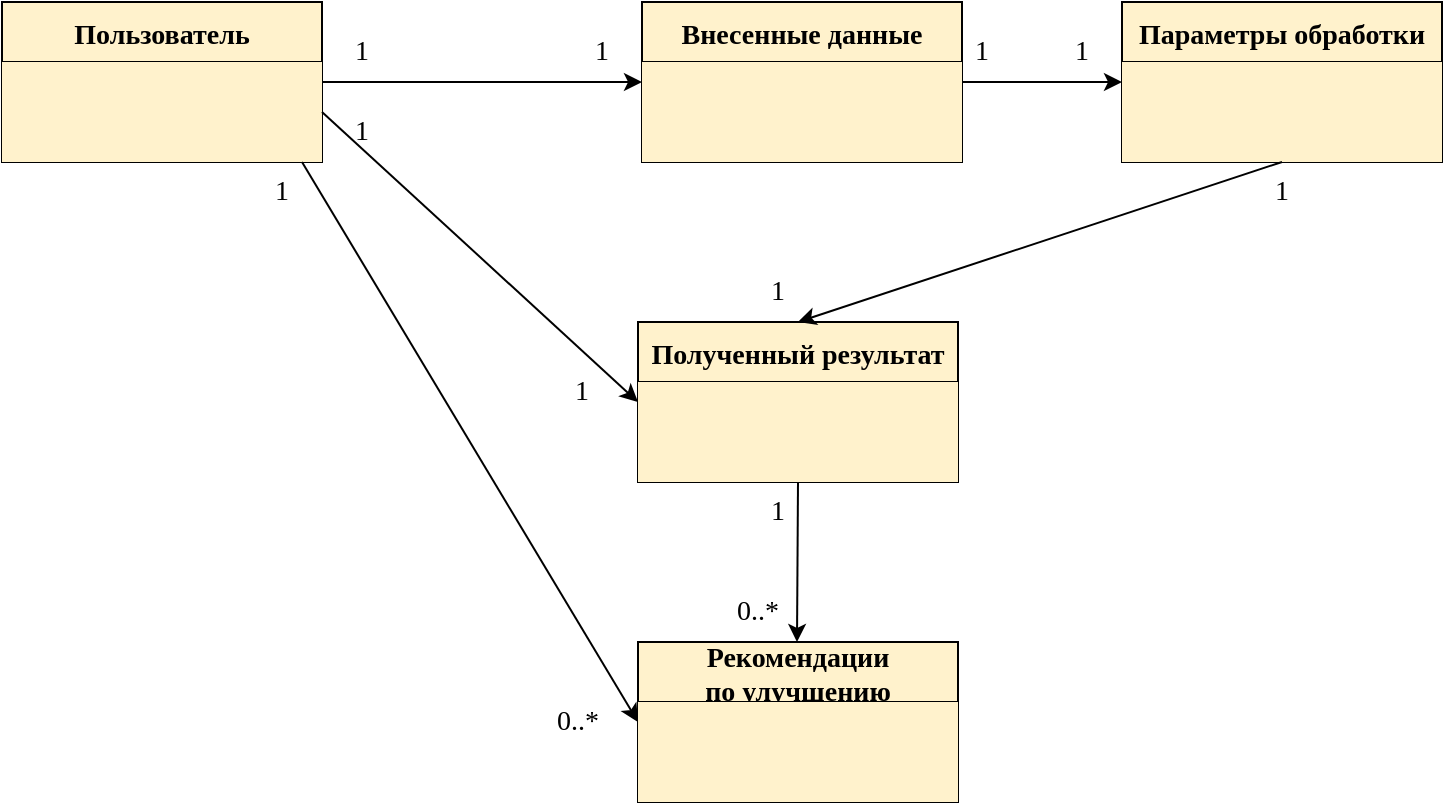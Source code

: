 <mxfile version="20.5.1" type="device"><diagram id="VjezQj8_NK2_to4GXOAZ" name="Страница 1"><mxGraphModel dx="1654" dy="882" grid="1" gridSize="10" guides="1" tooltips="1" connect="1" arrows="1" fold="1" page="1" pageScale="1" pageWidth="827" pageHeight="1169" math="0" shadow="0"><root><mxCell id="0"/><mxCell id="1" parent="0"/><mxCell id="lYElTlamfPc-ppVBkZnb-17" value="Внесенные данные" style="swimlane;fontStyle=1;childLayout=stackLayout;horizontal=1;startSize=30;horizontalStack=0;resizeParent=1;resizeParentMax=0;resizeLast=0;collapsible=1;marginBottom=0;strokeColor=#000000;fontSize=14;fillColor=#FFF2CC;fontFamily=Times New Roman;" vertex="1" parent="1"><mxGeometry x="360" y="240" width="160" height="80" as="geometry"/></mxCell><mxCell id="lYElTlamfPc-ppVBkZnb-18" value="" style="text;strokeColor=none;fillColor=#FFF2CC;align=left;verticalAlign=middle;spacingLeft=4;spacingRight=4;overflow=hidden;points=[[0,0.5],[1,0.5]];portConstraint=eastwest;rotatable=0;fontSize=14;" vertex="1" parent="lYElTlamfPc-ppVBkZnb-17"><mxGeometry y="30" width="160" height="50" as="geometry"/></mxCell><mxCell id="lYElTlamfPc-ppVBkZnb-23" value="Пользователь" style="swimlane;fontStyle=1;childLayout=stackLayout;horizontal=1;startSize=30;horizontalStack=0;resizeParent=1;resizeParentMax=0;resizeLast=0;collapsible=1;marginBottom=0;strokeColor=#000000;fontSize=14;fillColor=#FFF2CC;fontFamily=Times New Roman;" vertex="1" parent="1"><mxGeometry x="40" y="240" width="160" height="80" as="geometry"/></mxCell><mxCell id="lYElTlamfPc-ppVBkZnb-24" value="" style="text;strokeColor=none;fillColor=#FFF2CC;align=left;verticalAlign=middle;spacingLeft=4;spacingRight=4;overflow=hidden;points=[[0,0.5],[1,0.5]];portConstraint=eastwest;rotatable=0;fontSize=14;" vertex="1" parent="lYElTlamfPc-ppVBkZnb-23"><mxGeometry y="30" width="160" height="50" as="geometry"/></mxCell><mxCell id="lYElTlamfPc-ppVBkZnb-29" value="" style="endArrow=classic;html=1;rounded=0;fontFamily=Times New Roman;fontSize=14;entryX=0;entryY=0.5;entryDx=0;entryDy=0;" edge="1" parent="1" target="lYElTlamfPc-ppVBkZnb-17"><mxGeometry width="50" height="50" relative="1" as="geometry"><mxPoint x="200" y="280" as="sourcePoint"/><mxPoint x="250" y="230" as="targetPoint"/></mxGeometry></mxCell><mxCell id="lYElTlamfPc-ppVBkZnb-33" value="1" style="text;html=1;strokeColor=none;fillColor=none;align=center;verticalAlign=middle;whiteSpace=wrap;rounded=0;fontFamily=Times New Roman;fontSize=14;" vertex="1" parent="1"><mxGeometry x="310" y="250" width="60" height="30" as="geometry"/></mxCell><mxCell id="lYElTlamfPc-ppVBkZnb-37" value="1" style="text;html=1;strokeColor=none;fillColor=none;align=center;verticalAlign=middle;whiteSpace=wrap;rounded=0;fontFamily=Times New Roman;fontSize=14;" vertex="1" parent="1"><mxGeometry x="190" y="250" width="60" height="30" as="geometry"/></mxCell><mxCell id="lYElTlamfPc-ppVBkZnb-38" value="Параметры обработки" style="swimlane;fontStyle=1;childLayout=stackLayout;horizontal=1;startSize=30;horizontalStack=0;resizeParent=1;resizeParentMax=0;resizeLast=0;collapsible=1;marginBottom=0;strokeColor=#000000;fontSize=14;fillColor=#FFF2CC;fontFamily=Times New Roman;" vertex="1" parent="1"><mxGeometry x="600" y="240" width="160" height="80" as="geometry"/></mxCell><mxCell id="lYElTlamfPc-ppVBkZnb-39" value="" style="text;strokeColor=none;fillColor=#FFF2CC;align=left;verticalAlign=middle;spacingLeft=4;spacingRight=4;overflow=hidden;points=[[0,0.5],[1,0.5]];portConstraint=eastwest;rotatable=0;fontSize=14;" vertex="1" parent="lYElTlamfPc-ppVBkZnb-38"><mxGeometry y="30" width="160" height="50" as="geometry"/></mxCell><mxCell id="lYElTlamfPc-ppVBkZnb-42" value="" style="endArrow=classic;html=1;rounded=0;fontFamily=Times New Roman;fontSize=14;startArrow=none;" edge="1" parent="1"><mxGeometry width="50" height="50" relative="1" as="geometry"><mxPoint x="560" y="280" as="sourcePoint"/><mxPoint x="600" y="280" as="targetPoint"/></mxGeometry></mxCell><mxCell id="lYElTlamfPc-ppVBkZnb-44" value="1" style="text;html=1;strokeColor=none;fillColor=none;align=center;verticalAlign=middle;whiteSpace=wrap;rounded=0;fontFamily=Times New Roman;fontSize=14;" vertex="1" parent="1"><mxGeometry x="550" y="250" width="60" height="30" as="geometry"/></mxCell><mxCell id="lYElTlamfPc-ppVBkZnb-48" value="" style="endArrow=classic;html=1;rounded=0;fontFamily=Times New Roman;fontSize=14;entryX=0;entryY=0.5;entryDx=0;entryDy=0;exitX=1;exitY=0.5;exitDx=0;exitDy=0;" edge="1" parent="1" target="lYElTlamfPc-ppVBkZnb-51" source="lYElTlamfPc-ppVBkZnb-24"><mxGeometry width="50" height="50" relative="1" as="geometry"><mxPoint x="500" y="120" as="sourcePoint"/><mxPoint x="170.0" y="600" as="targetPoint"/></mxGeometry></mxCell><mxCell id="lYElTlamfPc-ppVBkZnb-51" value="Полученный результат" style="swimlane;fontStyle=1;childLayout=stackLayout;horizontal=1;startSize=30;horizontalStack=0;resizeParent=1;resizeParentMax=0;resizeLast=0;collapsible=1;marginBottom=0;strokeColor=#000000;fontSize=14;fillColor=#FFF2CC;fontFamily=Times New Roman;" vertex="1" parent="1"><mxGeometry x="358" y="400" width="160" height="80" as="geometry"/></mxCell><mxCell id="lYElTlamfPc-ppVBkZnb-52" value="" style="text;strokeColor=none;fillColor=#FFF2CC;align=left;verticalAlign=middle;spacingLeft=4;spacingRight=4;overflow=hidden;points=[[0,0.5],[1,0.5]];portConstraint=eastwest;rotatable=0;fontSize=14;" vertex="1" parent="lYElTlamfPc-ppVBkZnb-51"><mxGeometry y="30" width="160" height="50" as="geometry"/></mxCell><mxCell id="lYElTlamfPc-ppVBkZnb-43" value="1" style="text;html=1;strokeColor=none;fillColor=none;align=center;verticalAlign=middle;whiteSpace=wrap;rounded=0;fontFamily=Times New Roman;fontSize=14;" vertex="1" parent="1"><mxGeometry x="500" y="250" width="60" height="30" as="geometry"/></mxCell><mxCell id="lYElTlamfPc-ppVBkZnb-53" value="" style="endArrow=none;html=1;rounded=0;fontFamily=Times New Roman;fontSize=14;entryX=1;entryY=0.5;entryDx=0;entryDy=0;" edge="1" parent="1" target="lYElTlamfPc-ppVBkZnb-17"><mxGeometry width="50" height="50" relative="1" as="geometry"><mxPoint x="560" y="280" as="sourcePoint"/><mxPoint x="440" y="320" as="targetPoint"/></mxGeometry></mxCell><mxCell id="lYElTlamfPc-ppVBkZnb-54" value="" style="endArrow=classic;html=1;rounded=0;fontFamily=Times New Roman;fontSize=14;entryX=0.5;entryY=0;entryDx=0;entryDy=0;startArrow=none;exitX=0.5;exitY=1;exitDx=0;exitDy=0;" edge="1" parent="1" source="lYElTlamfPc-ppVBkZnb-38"><mxGeometry width="50" height="50" relative="1" as="geometry"><mxPoint x="438" y="360" as="sourcePoint"/><mxPoint x="438" y="400" as="targetPoint"/></mxGeometry></mxCell><mxCell id="lYElTlamfPc-ppVBkZnb-55" value="1" style="text;html=1;strokeColor=none;fillColor=none;align=center;verticalAlign=middle;whiteSpace=wrap;rounded=0;fontFamily=Times New Roman;fontSize=14;" vertex="1" parent="1"><mxGeometry x="398" y="370" width="60" height="30" as="geometry"/></mxCell><mxCell id="lYElTlamfPc-ppVBkZnb-56" value="1" style="text;html=1;strokeColor=none;fillColor=none;align=center;verticalAlign=middle;whiteSpace=wrap;rounded=0;fontFamily=Times New Roman;fontSize=14;" vertex="1" parent="1"><mxGeometry x="650" y="320" width="60" height="30" as="geometry"/></mxCell><mxCell id="lYElTlamfPc-ppVBkZnb-57" value="1" style="text;html=1;strokeColor=none;fillColor=none;align=center;verticalAlign=middle;whiteSpace=wrap;rounded=0;fontFamily=Times New Roman;fontSize=14;" vertex="1" parent="1"><mxGeometry x="190" y="290" width="60" height="30" as="geometry"/></mxCell><mxCell id="lYElTlamfPc-ppVBkZnb-58" value="1" style="text;html=1;strokeColor=none;fillColor=none;align=center;verticalAlign=middle;whiteSpace=wrap;rounded=0;fontFamily=Times New Roman;fontSize=14;" vertex="1" parent="1"><mxGeometry x="300" y="420" width="60" height="30" as="geometry"/></mxCell><mxCell id="lYElTlamfPc-ppVBkZnb-59" value="Рекомендации&#10;по улучшению" style="swimlane;fontStyle=1;childLayout=stackLayout;horizontal=1;startSize=30;horizontalStack=0;resizeParent=1;resizeParentMax=0;resizeLast=0;collapsible=1;marginBottom=0;strokeColor=#000000;fontSize=14;fillColor=#FFF2CC;fontFamily=Times New Roman;" vertex="1" parent="1"><mxGeometry x="358" y="560" width="160" height="80" as="geometry"/></mxCell><mxCell id="lYElTlamfPc-ppVBkZnb-60" value="" style="text;strokeColor=none;fillColor=#FFF2CC;align=left;verticalAlign=middle;spacingLeft=4;spacingRight=4;overflow=hidden;points=[[0,0.5],[1,0.5]];portConstraint=eastwest;rotatable=0;fontSize=14;" vertex="1" parent="lYElTlamfPc-ppVBkZnb-59"><mxGeometry y="30" width="160" height="50" as="geometry"/></mxCell><mxCell id="lYElTlamfPc-ppVBkZnb-61" value="" style="endArrow=classic;html=1;rounded=0;fontFamily=Times New Roman;fontSize=14;entryX=0.5;entryY=0;entryDx=0;entryDy=0;startArrow=none;" edge="1" parent="1"><mxGeometry width="50" height="50" relative="1" as="geometry"><mxPoint x="438" y="480" as="sourcePoint"/><mxPoint x="437.5" y="560" as="targetPoint"/></mxGeometry></mxCell><mxCell id="lYElTlamfPc-ppVBkZnb-62" value="1" style="text;html=1;strokeColor=none;fillColor=none;align=center;verticalAlign=middle;whiteSpace=wrap;rounded=0;fontFamily=Times New Roman;fontSize=14;" vertex="1" parent="1"><mxGeometry x="408" y="480" width="40" height="30" as="geometry"/></mxCell><mxCell id="lYElTlamfPc-ppVBkZnb-63" value="" style="endArrow=none;html=1;rounded=0;fontFamily=Times New Roman;fontSize=14;startArrow=none;exitX=0.842;exitY=0.023;exitDx=0;exitDy=0;exitPerimeter=0;" edge="1" parent="1"><mxGeometry width="50" height="50" relative="1" as="geometry"><mxPoint x="438.02" y="480.69" as="sourcePoint"/><mxPoint x="438" y="481" as="targetPoint"/></mxGeometry></mxCell><mxCell id="lYElTlamfPc-ppVBkZnb-64" value="0..*" style="text;html=1;strokeColor=none;fillColor=none;align=center;verticalAlign=middle;whiteSpace=wrap;rounded=0;fontFamily=Times New Roman;fontSize=14;" vertex="1" parent="1"><mxGeometry x="398" y="530" width="40" height="30" as="geometry"/></mxCell><mxCell id="lYElTlamfPc-ppVBkZnb-65" value="" style="endArrow=classic;html=1;rounded=0;fontFamily=Times New Roman;fontSize=14;exitX=0;exitY=1;exitDx=0;exitDy=0;entryX=0;entryY=0.5;entryDx=0;entryDy=0;" edge="1" parent="1" source="lYElTlamfPc-ppVBkZnb-57" target="lYElTlamfPc-ppVBkZnb-59"><mxGeometry width="50" height="50" relative="1" as="geometry"><mxPoint x="210" y="305" as="sourcePoint"/><mxPoint x="360" y="770" as="targetPoint"/></mxGeometry></mxCell><mxCell id="lYElTlamfPc-ppVBkZnb-66" value="1" style="text;html=1;strokeColor=none;fillColor=none;align=center;verticalAlign=middle;whiteSpace=wrap;rounded=0;fontFamily=Times New Roman;fontSize=14;" vertex="1" parent="1"><mxGeometry x="150" y="320" width="60" height="30" as="geometry"/></mxCell><mxCell id="lYElTlamfPc-ppVBkZnb-67" value="0..*" style="text;html=1;strokeColor=none;fillColor=none;align=center;verticalAlign=middle;whiteSpace=wrap;rounded=0;fontFamily=Times New Roman;fontSize=14;" vertex="1" parent="1"><mxGeometry x="308" y="585" width="40" height="30" as="geometry"/></mxCell></root></mxGraphModel></diagram></mxfile>